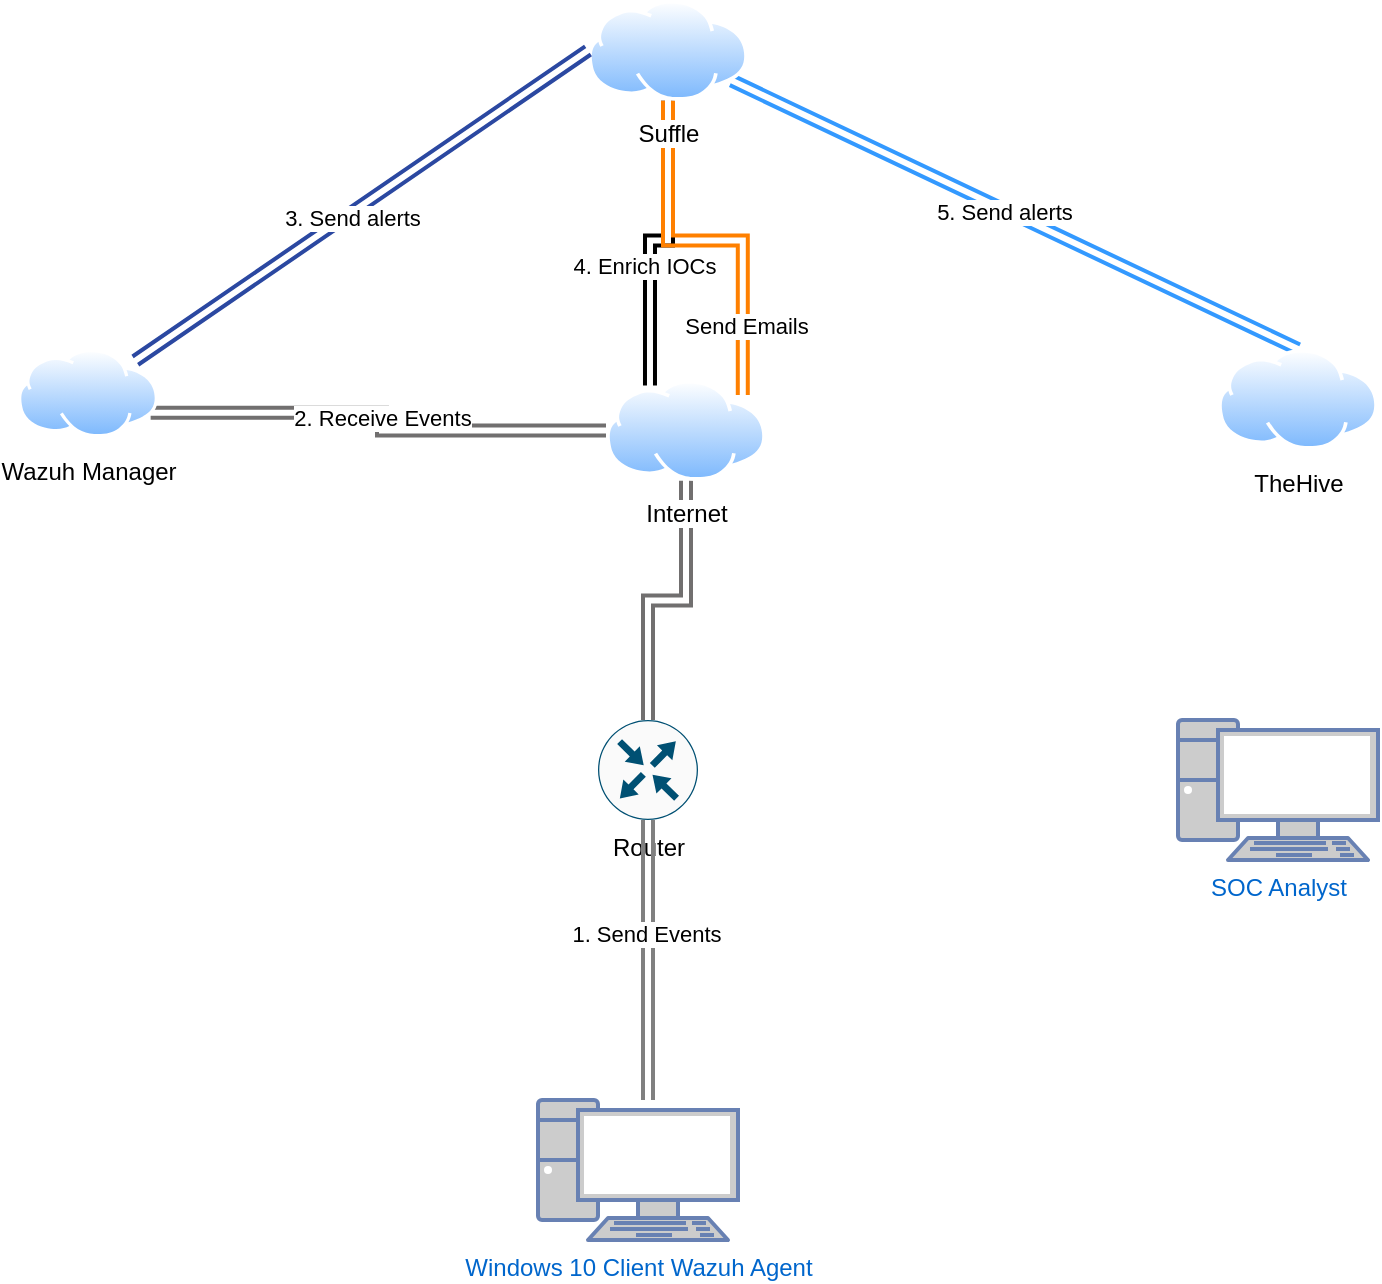 <mxfile version="22.1.16" type="github">
  <diagram name="Page-1" id="ChK1W9BBv4qw7w4W10nk">
    <mxGraphModel dx="1434" dy="738" grid="1" gridSize="10" guides="1" tooltips="1" connect="1" arrows="1" fold="1" page="1" pageScale="1" pageWidth="827" pageHeight="1169" math="0" shadow="0">
      <root>
        <mxCell id="0" />
        <mxCell id="1" parent="0" />
        <mxCell id="oaZz4HmqSXYziOOv6S-j-2" value="Windows 10 Client Wazuh Agent&lt;br&gt;" style="fontColor=#0066CC;verticalAlign=top;verticalLabelPosition=bottom;labelPosition=center;align=center;html=1;outlineConnect=0;fillColor=#CCCCCC;strokeColor=#6881B3;gradientColor=none;gradientDirection=north;strokeWidth=2;shape=mxgraph.networks.pc;" parent="1" vertex="1">
          <mxGeometry x="340" y="570" width="100" height="70" as="geometry" />
        </mxCell>
        <mxCell id="oaZz4HmqSXYziOOv6S-j-13" style="edgeStyle=orthogonalEdgeStyle;rounded=0;orthogonalLoop=1;jettySize=auto;html=1;shape=link;strokeColor=#716f6f;strokeWidth=2;" parent="1" source="oaZz4HmqSXYziOOv6S-j-4" target="oaZz4HmqSXYziOOv6S-j-6" edge="1">
          <mxGeometry relative="1" as="geometry" />
        </mxCell>
        <mxCell id="oaZz4HmqSXYziOOv6S-j-4" value="Router" style="sketch=0;points=[[0.5,0,0],[1,0.5,0],[0.5,1,0],[0,0.5,0],[0.145,0.145,0],[0.856,0.145,0],[0.855,0.856,0],[0.145,0.855,0]];verticalLabelPosition=bottom;html=1;verticalAlign=top;aspect=fixed;align=center;pointerEvents=1;shape=mxgraph.cisco19.rect;prIcon=router;fillColor=#FAFAFA;strokeColor=#005073;" parent="1" vertex="1">
          <mxGeometry x="370" y="380" width="50" height="50" as="geometry" />
        </mxCell>
        <mxCell id="nG7Onz6YNzY-FJsHj9oM-8" style="edgeStyle=orthogonalEdgeStyle;rounded=0;orthogonalLoop=1;jettySize=auto;html=1;entryX=0.25;entryY=0;entryDx=0;entryDy=0;shape=link;strokeWidth=2;" edge="1" parent="1" source="oaZz4HmqSXYziOOv6S-j-5" target="oaZz4HmqSXYziOOv6S-j-6">
          <mxGeometry relative="1" as="geometry" />
        </mxCell>
        <mxCell id="nG7Onz6YNzY-FJsHj9oM-9" value="4. Enrich IOCs" style="edgeLabel;html=1;align=center;verticalAlign=middle;resizable=0;points=[];" vertex="1" connectable="0" parent="nG7Onz6YNzY-FJsHj9oM-8">
          <mxGeometry x="0.212" y="-3" relative="1" as="geometry">
            <mxPoint as="offset" />
          </mxGeometry>
        </mxCell>
        <mxCell id="nG7Onz6YNzY-FJsHj9oM-10" style="rounded=0;orthogonalLoop=1;jettySize=auto;html=1;entryX=0.5;entryY=0;entryDx=0;entryDy=0;shape=link;strokeWidth=2;strokeColor=#3399FF;" edge="1" parent="1" source="oaZz4HmqSXYziOOv6S-j-5" target="oaZz4HmqSXYziOOv6S-j-7">
          <mxGeometry relative="1" as="geometry" />
        </mxCell>
        <mxCell id="nG7Onz6YNzY-FJsHj9oM-11" value="5. Send alerts" style="edgeLabel;html=1;align=center;verticalAlign=middle;resizable=0;points=[];" vertex="1" connectable="0" parent="nG7Onz6YNzY-FJsHj9oM-10">
          <mxGeometry x="-0.039" y="-1" relative="1" as="geometry">
            <mxPoint as="offset" />
          </mxGeometry>
        </mxCell>
        <mxCell id="nG7Onz6YNzY-FJsHj9oM-12" style="edgeStyle=orthogonalEdgeStyle;rounded=0;orthogonalLoop=1;jettySize=auto;html=1;entryX=1;entryY=0;entryDx=0;entryDy=0;shape=link;strokeColor=#FF8000;strokeWidth=2;" edge="1" parent="1" source="oaZz4HmqSXYziOOv6S-j-5" target="oaZz4HmqSXYziOOv6S-j-6">
          <mxGeometry relative="1" as="geometry" />
        </mxCell>
        <mxCell id="nG7Onz6YNzY-FJsHj9oM-15" value="Send Emails" style="edgeLabel;html=1;align=center;verticalAlign=middle;resizable=0;points=[];" vertex="1" connectable="0" parent="nG7Onz6YNzY-FJsHj9oM-12">
          <mxGeometry x="0.62" y="1" relative="1" as="geometry">
            <mxPoint as="offset" />
          </mxGeometry>
        </mxCell>
        <mxCell id="oaZz4HmqSXYziOOv6S-j-5" value="Suffle" style="image;aspect=fixed;perimeter=ellipsePerimeter;html=1;align=center;shadow=0;dashed=0;spacingTop=3;image=img/lib/active_directory/internet_cloud.svg;" parent="1" vertex="1">
          <mxGeometry x="365" y="20" width="80" height="50.4" as="geometry" />
        </mxCell>
        <mxCell id="nG7Onz6YNzY-FJsHj9oM-1" value="2. Receive Events" style="edgeStyle=orthogonalEdgeStyle;rounded=0;orthogonalLoop=1;jettySize=auto;html=1;entryX=1;entryY=0.75;entryDx=0;entryDy=0;shape=link;strokeColor=#716f6f;strokeWidth=2;" edge="1" parent="1" source="oaZz4HmqSXYziOOv6S-j-6" target="oaZz4HmqSXYziOOv6S-j-8">
          <mxGeometry relative="1" as="geometry" />
        </mxCell>
        <mxCell id="oaZz4HmqSXYziOOv6S-j-6" value="Internet" style="image;aspect=fixed;perimeter=ellipsePerimeter;html=1;align=center;shadow=0;dashed=0;spacingTop=3;image=img/lib/active_directory/internet_cloud.svg;" parent="1" vertex="1">
          <mxGeometry x="374" y="210" width="80" height="50.4" as="geometry" />
        </mxCell>
        <mxCell id="oaZz4HmqSXYziOOv6S-j-7" value="TheHive&lt;br&gt;" style="image;aspect=fixed;perimeter=ellipsePerimeter;html=1;align=center;shadow=0;dashed=0;spacingTop=3;image=img/lib/active_directory/internet_cloud.svg;" parent="1" vertex="1">
          <mxGeometry x="680" y="194.5" width="80" height="50.4" as="geometry" />
        </mxCell>
        <mxCell id="nG7Onz6YNzY-FJsHj9oM-4" style="rounded=0;orthogonalLoop=1;jettySize=auto;html=1;entryX=0;entryY=0.5;entryDx=0;entryDy=0;shape=link;strokeWidth=2;strokeColor=#2b48a1;" edge="1" parent="1" source="oaZz4HmqSXYziOOv6S-j-8" target="oaZz4HmqSXYziOOv6S-j-5">
          <mxGeometry relative="1" as="geometry" />
        </mxCell>
        <mxCell id="nG7Onz6YNzY-FJsHj9oM-7" value="3. Send alerts" style="edgeLabel;html=1;align=center;verticalAlign=middle;resizable=0;points=[];" vertex="1" connectable="0" parent="nG7Onz6YNzY-FJsHj9oM-4">
          <mxGeometry x="-0.051" y="-2" relative="1" as="geometry">
            <mxPoint as="offset" />
          </mxGeometry>
        </mxCell>
        <mxCell id="oaZz4HmqSXYziOOv6S-j-8" value="Wazuh Manager" style="image;aspect=fixed;perimeter=ellipsePerimeter;html=1;align=center;shadow=0;dashed=0;spacingTop=3;image=img/lib/active_directory/internet_cloud.svg;" parent="1" vertex="1">
          <mxGeometry x="80" y="194.5" width="70" height="44.1" as="geometry" />
        </mxCell>
        <mxCell id="oaZz4HmqSXYziOOv6S-j-10" value="SOC Analyst" style="fontColor=#0066CC;verticalAlign=top;verticalLabelPosition=bottom;labelPosition=center;align=center;html=1;outlineConnect=0;fillColor=#CCCCCC;strokeColor=#6881B3;gradientColor=none;gradientDirection=north;strokeWidth=2;shape=mxgraph.networks.pc;" parent="1" vertex="1">
          <mxGeometry x="660" y="380" width="100" height="70" as="geometry" />
        </mxCell>
        <mxCell id="oaZz4HmqSXYziOOv6S-j-17" style="edgeStyle=orthogonalEdgeStyle;rounded=0;orthogonalLoop=1;jettySize=auto;html=1;entryX=0.5;entryY=1;entryDx=0;entryDy=0;entryPerimeter=0;shape=link;strokeColor=#808080;strokeWidth=2;" parent="1" source="oaZz4HmqSXYziOOv6S-j-2" target="oaZz4HmqSXYziOOv6S-j-4" edge="1">
          <mxGeometry relative="1" as="geometry">
            <Array as="points">
              <mxPoint x="395" y="540" />
              <mxPoint x="395" y="540" />
            </Array>
          </mxGeometry>
        </mxCell>
        <mxCell id="oaZz4HmqSXYziOOv6S-j-18" value="1. Send Events" style="edgeLabel;html=1;align=center;verticalAlign=middle;resizable=0;points=[];" parent="oaZz4HmqSXYziOOv6S-j-17" vertex="1" connectable="0">
          <mxGeometry x="0.186" y="1" relative="1" as="geometry">
            <mxPoint as="offset" />
          </mxGeometry>
        </mxCell>
      </root>
    </mxGraphModel>
  </diagram>
</mxfile>

